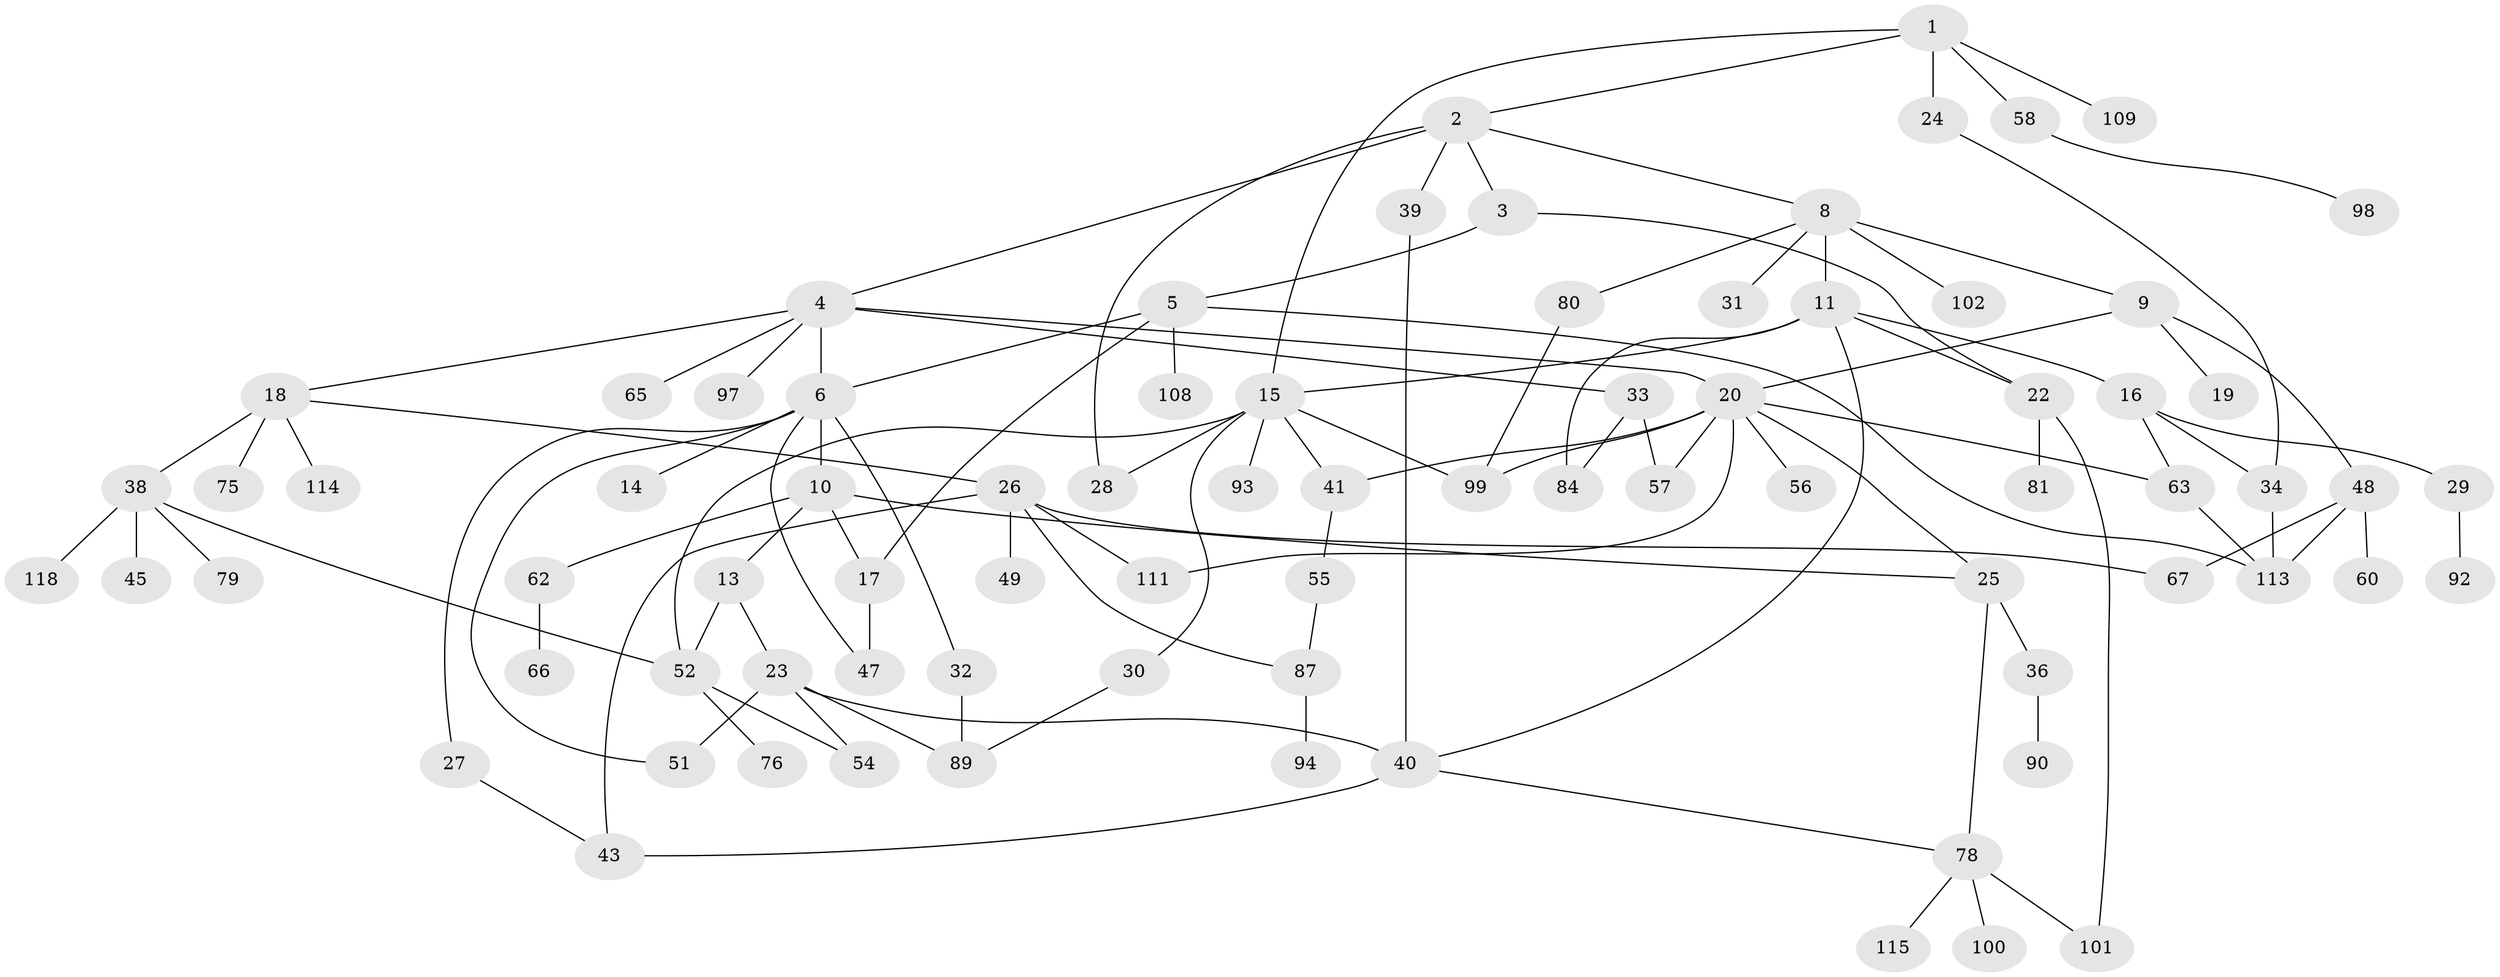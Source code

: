 // original degree distribution, {4: 0.09322033898305085, 7: 0.03389830508474576, 3: 0.16101694915254236, 5: 0.059322033898305086, 6: 0.0423728813559322, 2: 0.3389830508474576, 1: 0.2711864406779661}
// Generated by graph-tools (version 1.1) at 2025/10/02/27/25 16:10:55]
// undirected, 80 vertices, 112 edges
graph export_dot {
graph [start="1"]
  node [color=gray90,style=filled];
  1 [super="+37"];
  2 [super="+71"];
  3;
  4 [super="+12"];
  5 [super="+72"];
  6 [super="+7"];
  8 [super="+59"];
  9;
  10 [super="+88"];
  11 [super="+77"];
  13;
  14 [super="+46"];
  15 [super="+105"];
  16 [super="+86"];
  17 [super="+64"];
  18 [super="+103"];
  19 [super="+21"];
  20 [super="+44"];
  22 [super="+70"];
  23;
  24;
  25 [super="+73"];
  26 [super="+42"];
  27;
  28 [super="+50"];
  29 [super="+35"];
  30;
  31;
  32;
  33 [super="+68"];
  34 [super="+85"];
  36;
  38 [super="+74"];
  39;
  40 [super="+69"];
  41;
  43 [super="+61"];
  45;
  47;
  48 [super="+82"];
  49;
  51;
  52 [super="+53"];
  54 [super="+83"];
  55 [super="+96"];
  56;
  57;
  58 [super="+91"];
  60;
  62;
  63;
  65 [super="+104"];
  66 [super="+116"];
  67;
  75 [super="+106"];
  76;
  78 [super="+107"];
  79;
  80;
  81;
  84;
  87 [super="+112"];
  89 [super="+95"];
  90;
  92 [super="+110"];
  93;
  94;
  97;
  98;
  99;
  100;
  101;
  102;
  108;
  109;
  111;
  113 [super="+117"];
  114;
  115;
  118;
  1 -- 2;
  1 -- 24;
  1 -- 109;
  1 -- 58;
  1 -- 15;
  2 -- 3;
  2 -- 4;
  2 -- 8;
  2 -- 28;
  2 -- 39;
  3 -- 5;
  3 -- 22;
  4 -- 6;
  4 -- 18;
  4 -- 65;
  4 -- 33;
  4 -- 20;
  4 -- 97;
  5 -- 17;
  5 -- 113;
  5 -- 108;
  5 -- 6;
  6 -- 10;
  6 -- 14;
  6 -- 47;
  6 -- 32;
  6 -- 27;
  6 -- 51;
  8 -- 9;
  8 -- 11 [weight=2];
  8 -- 31;
  8 -- 80;
  8 -- 102;
  9 -- 19;
  9 -- 48;
  9 -- 20;
  10 -- 13;
  10 -- 25;
  10 -- 62;
  10 -- 17 [weight=2];
  11 -- 15;
  11 -- 16;
  11 -- 84;
  11 -- 22;
  11 -- 40;
  13 -- 23;
  13 -- 52;
  15 -- 30;
  15 -- 41;
  15 -- 93;
  15 -- 28;
  15 -- 99;
  15 -- 52;
  16 -- 29;
  16 -- 34;
  16 -- 63;
  17 -- 47;
  18 -- 26;
  18 -- 38 [weight=2];
  18 -- 75;
  18 -- 114;
  20 -- 57;
  20 -- 111;
  20 -- 41;
  20 -- 99;
  20 -- 56;
  20 -- 25;
  20 -- 63;
  22 -- 81;
  22 -- 101;
  23 -- 51;
  23 -- 54;
  23 -- 89;
  23 -- 40;
  24 -- 34;
  25 -- 36;
  25 -- 78;
  26 -- 49;
  26 -- 67;
  26 -- 111;
  26 -- 87;
  26 -- 43;
  27 -- 43;
  29 -- 92;
  30 -- 89;
  32 -- 89;
  33 -- 84;
  33 -- 57;
  34 -- 113;
  36 -- 90;
  38 -- 45;
  38 -- 79;
  38 -- 118;
  38 -- 52;
  39 -- 40;
  40 -- 43;
  40 -- 78;
  41 -- 55;
  48 -- 60;
  48 -- 67;
  48 -- 113;
  52 -- 76;
  52 -- 54;
  55 -- 87;
  58 -- 98;
  62 -- 66;
  63 -- 113;
  78 -- 100;
  78 -- 115;
  78 -- 101;
  80 -- 99;
  87 -- 94;
}
